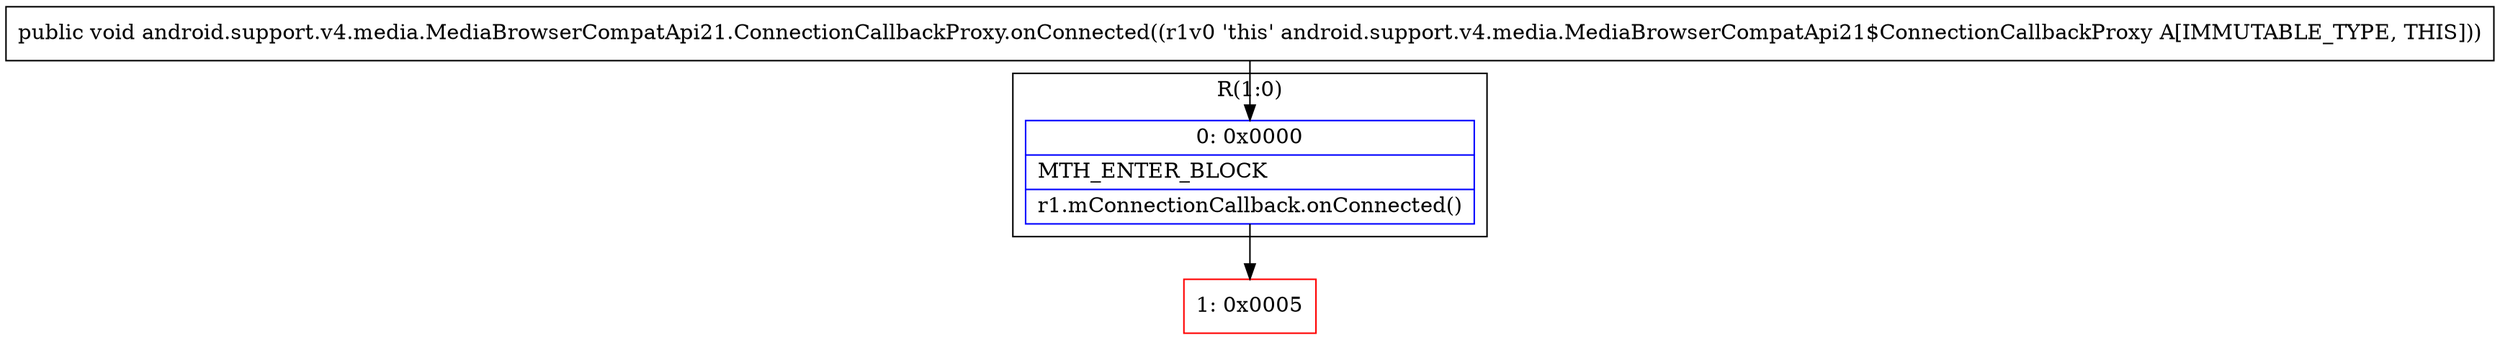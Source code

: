 digraph "CFG forandroid.support.v4.media.MediaBrowserCompatApi21.ConnectionCallbackProxy.onConnected()V" {
subgraph cluster_Region_1232260863 {
label = "R(1:0)";
node [shape=record,color=blue];
Node_0 [shape=record,label="{0\:\ 0x0000|MTH_ENTER_BLOCK\l|r1.mConnectionCallback.onConnected()\l}"];
}
Node_1 [shape=record,color=red,label="{1\:\ 0x0005}"];
MethodNode[shape=record,label="{public void android.support.v4.media.MediaBrowserCompatApi21.ConnectionCallbackProxy.onConnected((r1v0 'this' android.support.v4.media.MediaBrowserCompatApi21$ConnectionCallbackProxy A[IMMUTABLE_TYPE, THIS])) }"];
MethodNode -> Node_0;
Node_0 -> Node_1;
}

